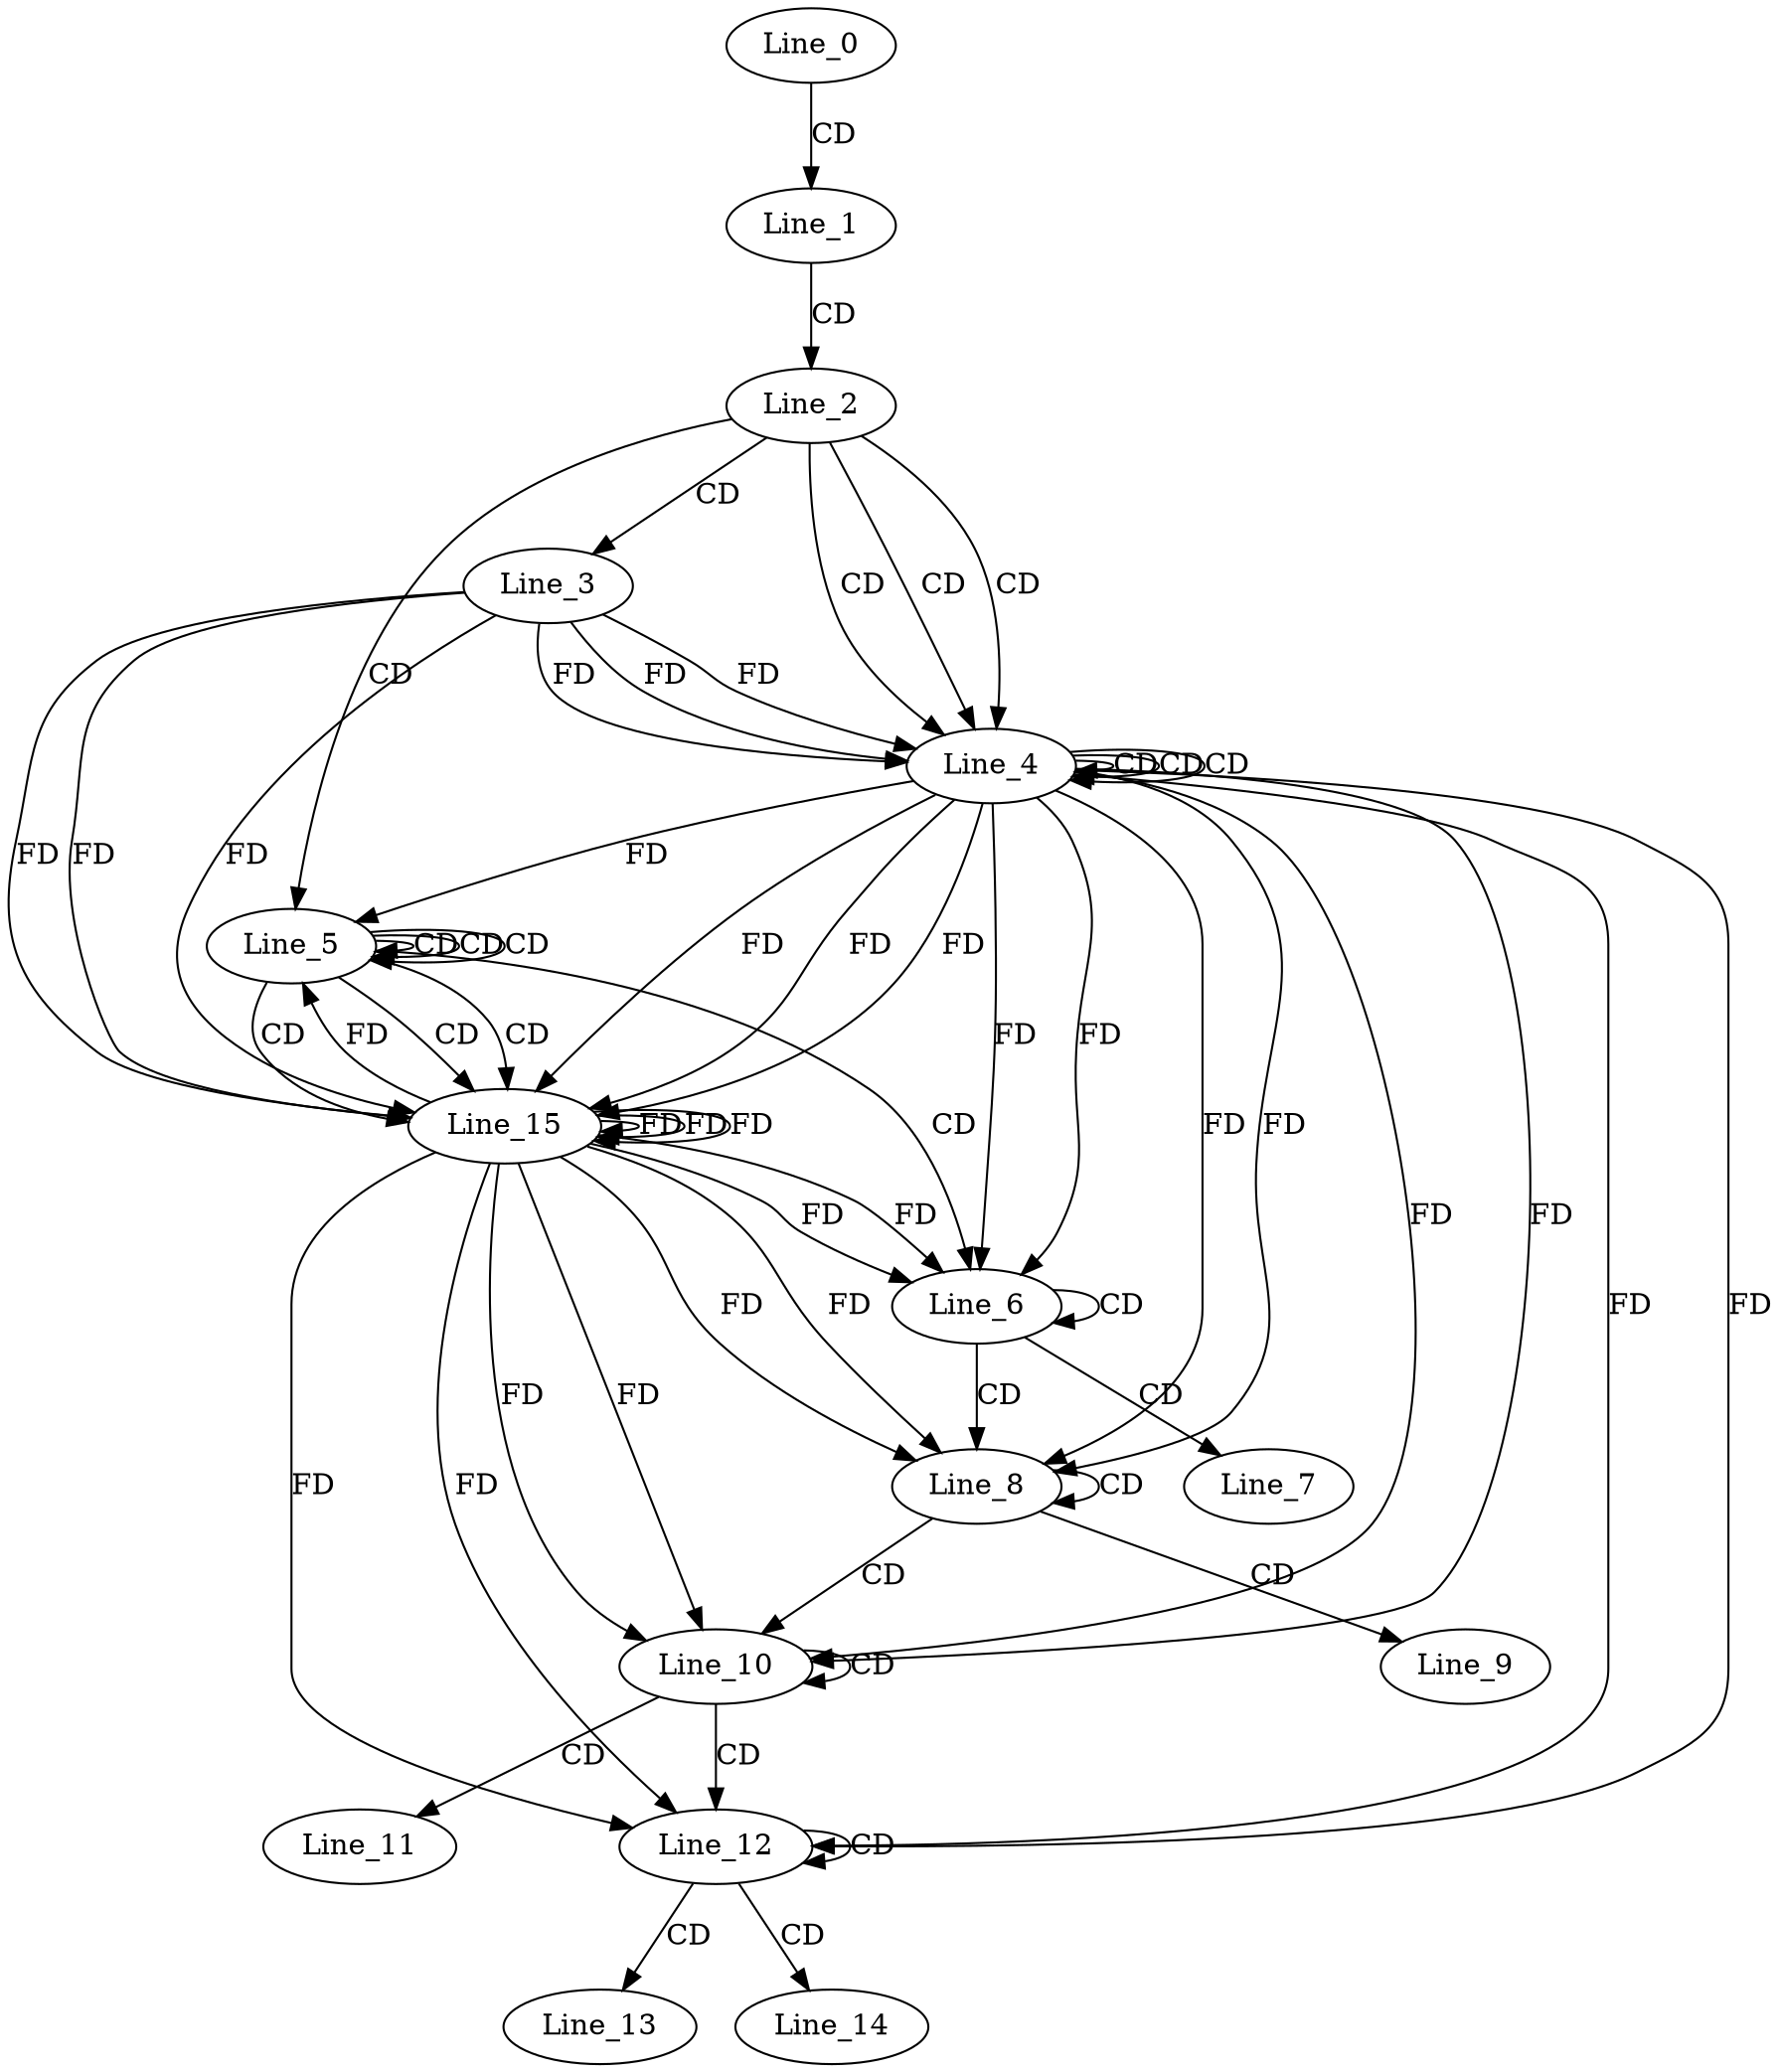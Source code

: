 digraph G {
  Line_0;
  Line_1;
  Line_2;
  Line_3;
  Line_4;
  Line_4;
  Line_4;
  Line_4;
  Line_4;
  Line_4;
  Line_5;
  Line_5;
  Line_5;
  Line_6;
  Line_6;
  Line_7;
  Line_8;
  Line_8;
  Line_9;
  Line_10;
  Line_10;
  Line_11;
  Line_12;
  Line_12;
  Line_13;
  Line_14;
  Line_15;
  Line_15;
  Line_15;
  Line_15;
  Line_15;
  Line_15;
  Line_0 -> Line_1 [ label="CD" ];
  Line_1 -> Line_2 [ label="CD" ];
  Line_2 -> Line_3 [ label="CD" ];
  Line_2 -> Line_4 [ label="CD" ];
  Line_4 -> Line_4 [ label="CD" ];
  Line_3 -> Line_4 [ label="FD" ];
  Line_2 -> Line_4 [ label="CD" ];
  Line_4 -> Line_4 [ label="CD" ];
  Line_3 -> Line_4 [ label="FD" ];
  Line_2 -> Line_4 [ label="CD" ];
  Line_4 -> Line_4 [ label="CD" ];
  Line_3 -> Line_4 [ label="FD" ];
  Line_2 -> Line_5 [ label="CD" ];
  Line_5 -> Line_5 [ label="CD" ];
  Line_5 -> Line_5 [ label="CD" ];
  Line_5 -> Line_5 [ label="CD" ];
  Line_4 -> Line_5 [ label="FD" ];
  Line_5 -> Line_6 [ label="CD" ];
  Line_4 -> Line_6 [ label="FD" ];
  Line_6 -> Line_6 [ label="CD" ];
  Line_4 -> Line_6 [ label="FD" ];
  Line_6 -> Line_7 [ label="CD" ];
  Line_6 -> Line_8 [ label="CD" ];
  Line_4 -> Line_8 [ label="FD" ];
  Line_8 -> Line_8 [ label="CD" ];
  Line_4 -> Line_8 [ label="FD" ];
  Line_8 -> Line_9 [ label="CD" ];
  Line_8 -> Line_10 [ label="CD" ];
  Line_4 -> Line_10 [ label="FD" ];
  Line_10 -> Line_10 [ label="CD" ];
  Line_4 -> Line_10 [ label="FD" ];
  Line_10 -> Line_11 [ label="CD" ];
  Line_10 -> Line_12 [ label="CD" ];
  Line_4 -> Line_12 [ label="FD" ];
  Line_12 -> Line_12 [ label="CD" ];
  Line_4 -> Line_12 [ label="FD" ];
  Line_12 -> Line_13 [ label="CD" ];
  Line_12 -> Line_14 [ label="CD" ];
  Line_5 -> Line_15 [ label="CD" ];
  Line_15 -> Line_15 [ label="FD" ];
  Line_4 -> Line_15 [ label="FD" ];
  Line_3 -> Line_15 [ label="FD" ];
  Line_5 -> Line_15 [ label="CD" ];
  Line_15 -> Line_15 [ label="FD" ];
  Line_4 -> Line_15 [ label="FD" ];
  Line_3 -> Line_15 [ label="FD" ];
  Line_5 -> Line_15 [ label="CD" ];
  Line_15 -> Line_15 [ label="FD" ];
  Line_4 -> Line_15 [ label="FD" ];
  Line_3 -> Line_15 [ label="FD" ];
  Line_15 -> Line_5 [ label="FD" ];
  Line_15 -> Line_6 [ label="FD" ];
  Line_15 -> Line_6 [ label="FD" ];
  Line_15 -> Line_8 [ label="FD" ];
  Line_15 -> Line_8 [ label="FD" ];
  Line_15 -> Line_10 [ label="FD" ];
  Line_15 -> Line_10 [ label="FD" ];
  Line_15 -> Line_12 [ label="FD" ];
  Line_15 -> Line_12 [ label="FD" ];
}
